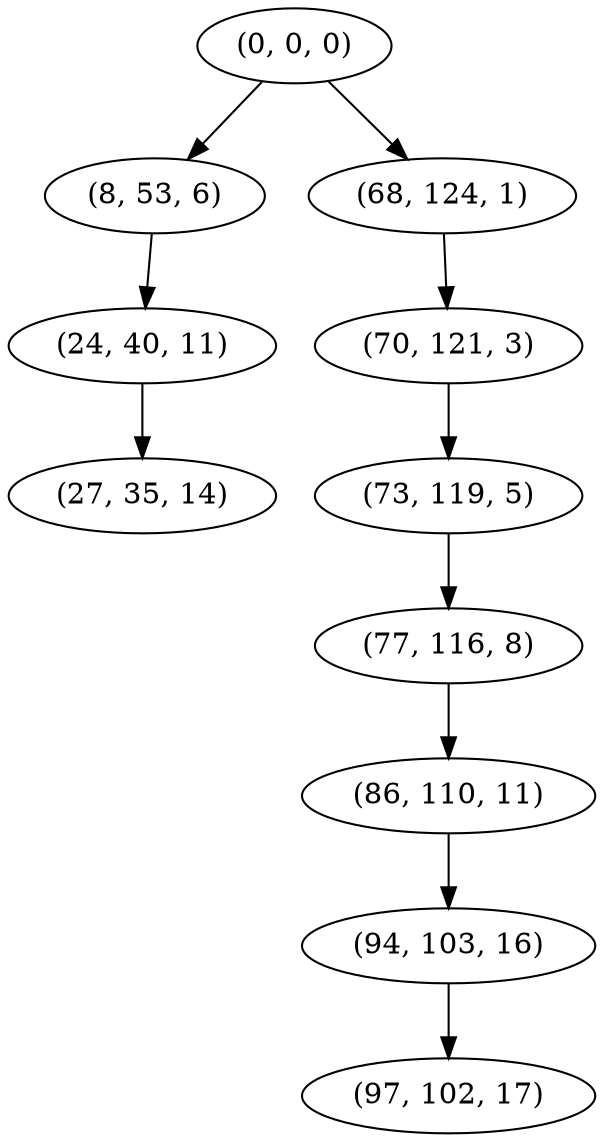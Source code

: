 digraph tree {
    "(0, 0, 0)";
    "(8, 53, 6)";
    "(24, 40, 11)";
    "(27, 35, 14)";
    "(68, 124, 1)";
    "(70, 121, 3)";
    "(73, 119, 5)";
    "(77, 116, 8)";
    "(86, 110, 11)";
    "(94, 103, 16)";
    "(97, 102, 17)";
    "(0, 0, 0)" -> "(8, 53, 6)";
    "(0, 0, 0)" -> "(68, 124, 1)";
    "(8, 53, 6)" -> "(24, 40, 11)";
    "(24, 40, 11)" -> "(27, 35, 14)";
    "(68, 124, 1)" -> "(70, 121, 3)";
    "(70, 121, 3)" -> "(73, 119, 5)";
    "(73, 119, 5)" -> "(77, 116, 8)";
    "(77, 116, 8)" -> "(86, 110, 11)";
    "(86, 110, 11)" -> "(94, 103, 16)";
    "(94, 103, 16)" -> "(97, 102, 17)";
}

